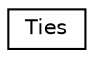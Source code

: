digraph "Graphical Class Hierarchy"
{
  edge [fontname="Helvetica",fontsize="10",labelfontname="Helvetica",labelfontsize="10"];
  node [fontname="Helvetica",fontsize="10",shape=record];
  rankdir="LR";
  Node0 [label="Ties",height=0.2,width=0.4,color="black", fillcolor="white", style="filled",URL="$class_ties.html"];
}
